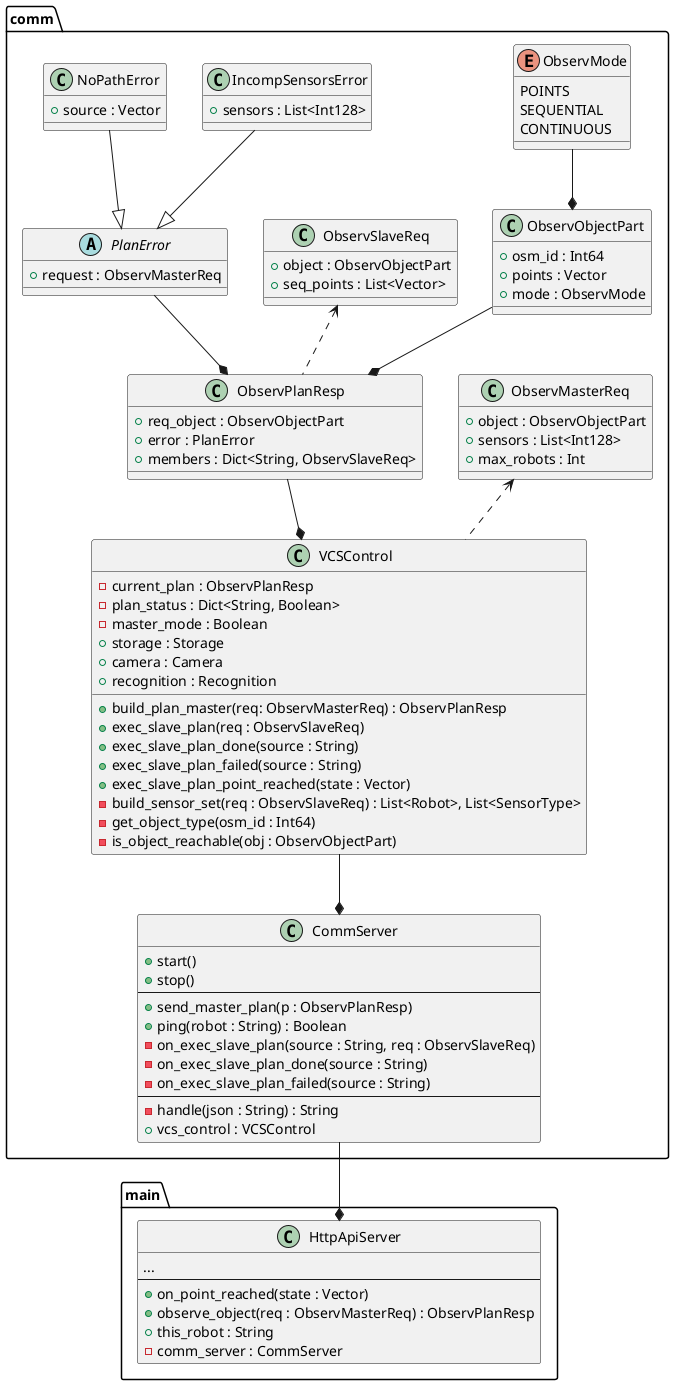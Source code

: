 @startuml

package comm {
    class ObservObjectPart {
        + osm_id : Int64
        + points : Vector
        + mode : ObservMode
    }

    class ObservMasterReq {
        + object : ObservObjectPart
        + sensors : List<Int128>
        + max_robots : Int
    }

    enum ObservMode {
        POINTS
        SEQUENTIAL
        CONTINUOUS
    }

    class ObservSlaveReq {
        + object : ObservObjectPart
        + seq_points : List<Vector>
    }

    abstract class PlanError {
        + request : ObservMasterReq
    }

    class IncompSensorsError {
        + sensors : List<Int128>
    }

    class NoPathError {
        + source : Vector
    }

    class ObservPlanResp {
        + req_object : ObservObjectPart
        + error : PlanError
        + members : Dict<String, ObservSlaveReq>
    }

    class VCSControl {
        + build_plan_master(req: ObservMasterReq) : ObservPlanResp
        + exec_slave_plan(req : ObservSlaveReq)
        + exec_slave_plan_done(source : String)
        + exec_slave_plan_failed(source : String)
        + exec_slave_plan_point_reached(state : Vector)
        - build_sensor_set(req : ObservSlaveReq) : List<Robot>, List<SensorType>
        - get_object_type(osm_id : Int64)
        - is_object_reachable(obj : ObservObjectPart)
        - current_plan : ObservPlanResp
        - plan_status : Dict<String, Boolean>
        - master_mode : Boolean
        + storage : Storage
        + camera : Camera
        + recognition : Recognition
    }

    class CommServer {
        + start()
        + stop()
        --
        + send_master_plan(p : ObservPlanResp)
        + ping(robot : String) : Boolean
        - on_exec_slave_plan(source : String, req : ObservSlaveReq)
        - on_exec_slave_plan_done(source : String)
        - on_exec_slave_plan_failed(source : String)
        --
        - handle(json : String) : String
        + vcs_control : VCSControl
    }
}

package main {
    class HttpApiServer {
        ...
        --
        + on_point_reached(state : Vector)
        + observe_object(req : ObservMasterReq) : ObservPlanResp
        + this_robot : String
        - comm_server : CommServer
    }
}

CommServer --* HttpApiServer
VCSControl --* CommServer
ObservPlanResp --* VCSControl
ObservMasterReq <.. VCSControl
ObservSlaveReq <.. ObservPlanResp


ObservObjectPart --* ObservPlanResp
ObservMode --* ObservObjectPart
PlanError --* ObservPlanResp

IncompSensorsError --|> PlanError
NoPathError --|> PlanError

@enduml